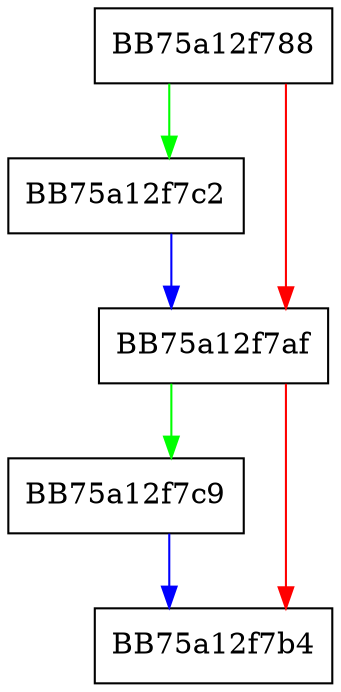 digraph FileHandleWrapper {
  node [shape="box"];
  graph [splines=ortho];
  BB75a12f788 -> BB75a12f7c2 [color="green"];
  BB75a12f788 -> BB75a12f7af [color="red"];
  BB75a12f7af -> BB75a12f7c9 [color="green"];
  BB75a12f7af -> BB75a12f7b4 [color="red"];
  BB75a12f7c2 -> BB75a12f7af [color="blue"];
  BB75a12f7c9 -> BB75a12f7b4 [color="blue"];
}